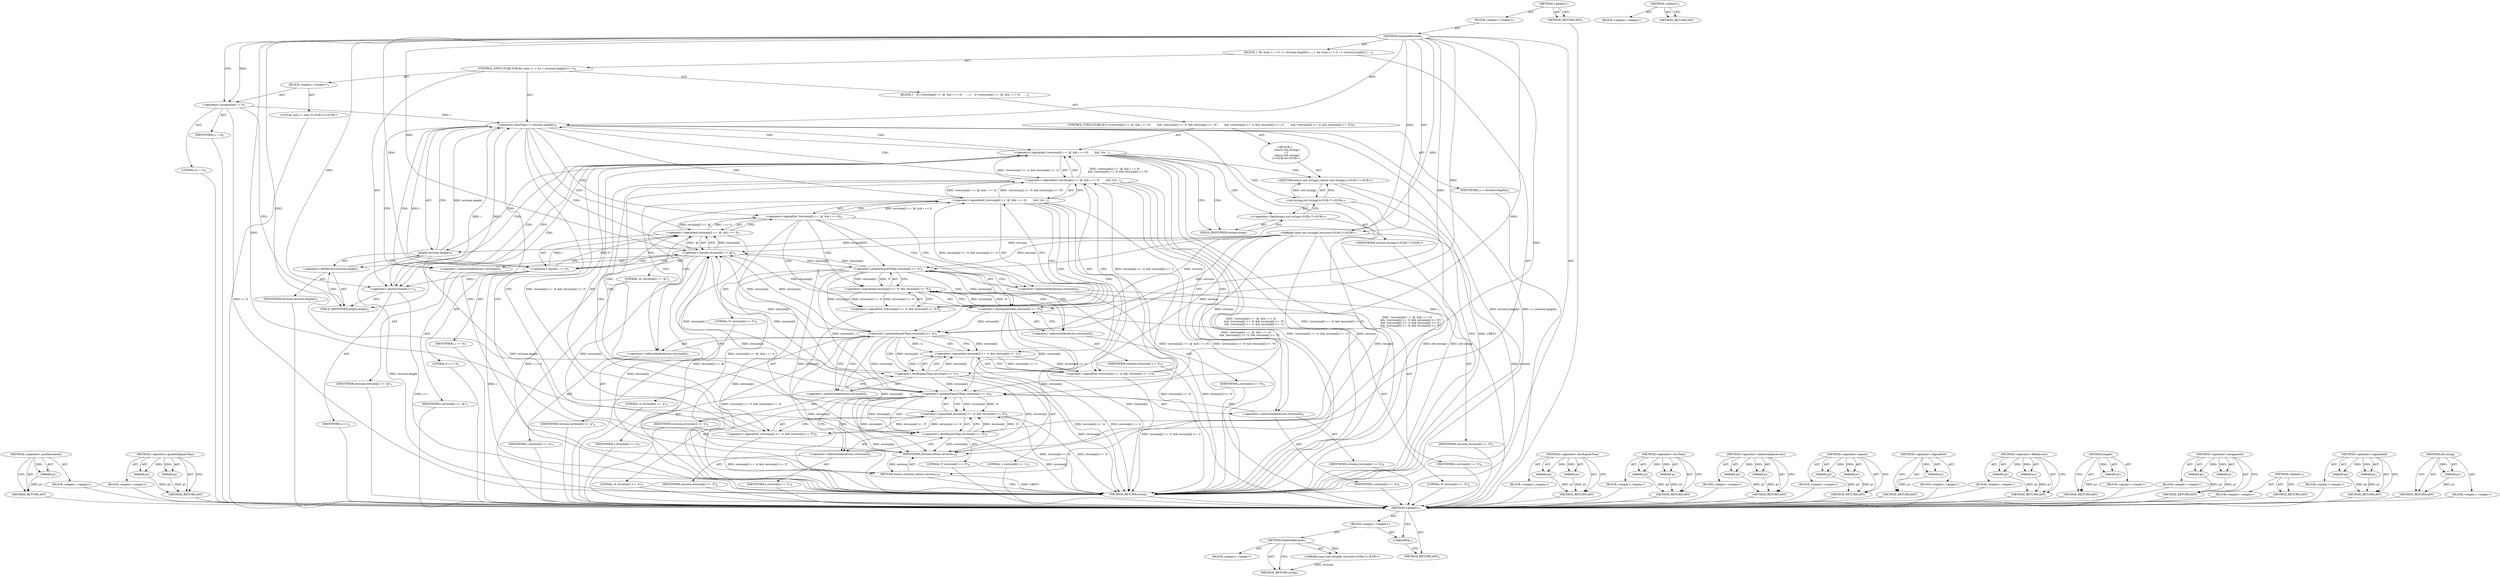 digraph "&lt;global&gt;" {
vulnerable_128 [label=<(METHOD,&lt;operator&gt;.postIncrement)>];
vulnerable_129 [label=<(PARAM,p1)>];
vulnerable_130 [label=<(BLOCK,&lt;empty&gt;,&lt;empty&gt;)>];
vulnerable_131 [label=<(METHOD_RETURN,ANY)>];
vulnerable_151 [label=<(METHOD,&lt;operator&gt;.greaterEqualsThan)>];
vulnerable_152 [label=<(PARAM,p1)>];
vulnerable_153 [label=<(PARAM,p2)>];
vulnerable_154 [label=<(BLOCK,&lt;empty&gt;,&lt;empty&gt;)>];
vulnerable_155 [label=<(METHOD_RETURN,ANY)>];
vulnerable_6 [label=<(METHOD,&lt;global&gt;)<SUB>1</SUB>>];
vulnerable_7 [label=<(BLOCK,&lt;empty&gt;,&lt;empty&gt;)<SUB>1</SUB>>];
vulnerable_8 [label=<(METHOD,SanitizeRevision)<SUB>1</SUB>>];
vulnerable_9 [label="<(PARAM,const std::string&amp; revision)<SUB>1</SUB>>"];
vulnerable_10 [label=<(BLOCK,{
  for (size_t i = 0; i &lt; revision.length(); i...,{
  for (size_t i = 0; i &lt; revision.length(); i...)<SUB>1</SUB>>];
vulnerable_11 [label=<(CONTROL_STRUCTURE,FOR,for (size_t i = 0;i &lt; revision.length();i++))<SUB>2</SUB>>];
vulnerable_12 [label=<(BLOCK,&lt;empty&gt;,&lt;empty&gt;)<SUB>2</SUB>>];
vulnerable_13 [label="<(LOCAL,size_t i: size_t)<SUB>2</SUB>>"];
vulnerable_14 [label=<(&lt;operator&gt;.assignment,i = 0)<SUB>2</SUB>>];
vulnerable_15 [label=<(IDENTIFIER,i,i = 0)<SUB>2</SUB>>];
vulnerable_16 [label=<(LITERAL,0,i = 0)<SUB>2</SUB>>];
vulnerable_17 [label=<(&lt;operator&gt;.lessThan,i &lt; revision.length())<SUB>2</SUB>>];
vulnerable_18 [label=<(IDENTIFIER,i,i &lt; revision.length())<SUB>2</SUB>>];
vulnerable_19 [label=<(length,revision.length())<SUB>2</SUB>>];
vulnerable_20 [label=<(&lt;operator&gt;.fieldAccess,revision.length)<SUB>2</SUB>>];
vulnerable_21 [label=<(IDENTIFIER,revision,revision.length())<SUB>2</SUB>>];
vulnerable_22 [label=<(FIELD_IDENTIFIER,length,length)<SUB>2</SUB>>];
vulnerable_23 [label=<(&lt;operator&gt;.postIncrement,i++)<SUB>2</SUB>>];
vulnerable_24 [label=<(IDENTIFIER,i,i++)<SUB>2</SUB>>];
vulnerable_25 [label=<(BLOCK,{
    if (!(revision[i] == '@' &amp;&amp; i == 0)
     ...,{
    if (!(revision[i] == '@' &amp;&amp; i == 0)
     ...)<SUB>2</SUB>>];
vulnerable_26 [label=<(CONTROL_STRUCTURE,IF,if (!(revision[i] == '@' &amp;&amp; i == 0)
        &amp;&amp; !(revision[i] &gt;= '0' &amp;&amp; revision[i] &lt;= '9')
        &amp;&amp; !(revision[i] &gt;= 'a' &amp;&amp; revision[i] &lt;= 'z')
        &amp;&amp; !(revision[i] &gt;= 'A' &amp;&amp; revision[i] &lt;= 'Z')))<SUB>3</SUB>>];
vulnerable_27 [label=<(&lt;operator&gt;.logicalAnd,!(revision[i] == '@' &amp;&amp; i == 0)
        &amp;&amp; !(re...)<SUB>3</SUB>>];
vulnerable_28 [label=<(&lt;operator&gt;.logicalAnd,!(revision[i] == '@' &amp;&amp; i == 0)
        &amp;&amp; !(re...)<SUB>3</SUB>>];
vulnerable_29 [label=<(&lt;operator&gt;.logicalAnd,!(revision[i] == '@' &amp;&amp; i == 0)
        &amp;&amp; !(re...)<SUB>3</SUB>>];
vulnerable_30 [label=<(&lt;operator&gt;.logicalNot,!(revision[i] == '@' &amp;&amp; i == 0))<SUB>3</SUB>>];
vulnerable_31 [label=<(&lt;operator&gt;.logicalAnd,revision[i] == '@' &amp;&amp; i == 0)<SUB>3</SUB>>];
vulnerable_32 [label=<(&lt;operator&gt;.equals,revision[i] == '@')<SUB>3</SUB>>];
vulnerable_33 [label=<(&lt;operator&gt;.indirectIndexAccess,revision[i])<SUB>3</SUB>>];
vulnerable_34 [label=<(IDENTIFIER,revision,revision[i] == '@')<SUB>3</SUB>>];
vulnerable_35 [label=<(IDENTIFIER,i,revision[i] == '@')<SUB>3</SUB>>];
vulnerable_36 [label=<(LITERAL,'@',revision[i] == '@')<SUB>3</SUB>>];
vulnerable_37 [label=<(&lt;operator&gt;.equals,i == 0)<SUB>3</SUB>>];
vulnerable_38 [label=<(IDENTIFIER,i,i == 0)<SUB>3</SUB>>];
vulnerable_39 [label=<(LITERAL,0,i == 0)<SUB>3</SUB>>];
vulnerable_40 [label=<(&lt;operator&gt;.logicalNot,!(revision[i] &gt;= '0' &amp;&amp; revision[i] &lt;= '9'))<SUB>4</SUB>>];
vulnerable_41 [label=<(&lt;operator&gt;.logicalAnd,revision[i] &gt;= '0' &amp;&amp; revision[i] &lt;= '9')<SUB>4</SUB>>];
vulnerable_42 [label=<(&lt;operator&gt;.greaterEqualsThan,revision[i] &gt;= '0')<SUB>4</SUB>>];
vulnerable_43 [label=<(&lt;operator&gt;.indirectIndexAccess,revision[i])<SUB>4</SUB>>];
vulnerable_44 [label=<(IDENTIFIER,revision,revision[i] &gt;= '0')<SUB>4</SUB>>];
vulnerable_45 [label=<(IDENTIFIER,i,revision[i] &gt;= '0')<SUB>4</SUB>>];
vulnerable_46 [label=<(LITERAL,'0',revision[i] &gt;= '0')<SUB>4</SUB>>];
vulnerable_47 [label=<(&lt;operator&gt;.lessEqualsThan,revision[i] &lt;= '9')<SUB>4</SUB>>];
vulnerable_48 [label=<(&lt;operator&gt;.indirectIndexAccess,revision[i])<SUB>4</SUB>>];
vulnerable_49 [label=<(IDENTIFIER,revision,revision[i] &lt;= '9')<SUB>4</SUB>>];
vulnerable_50 [label=<(IDENTIFIER,i,revision[i] &lt;= '9')<SUB>4</SUB>>];
vulnerable_51 [label=<(LITERAL,'9',revision[i] &lt;= '9')<SUB>4</SUB>>];
vulnerable_52 [label=<(&lt;operator&gt;.logicalNot,!(revision[i] &gt;= 'a' &amp;&amp; revision[i] &lt;= 'z'))<SUB>5</SUB>>];
vulnerable_53 [label=<(&lt;operator&gt;.logicalAnd,revision[i] &gt;= 'a' &amp;&amp; revision[i] &lt;= 'z')<SUB>5</SUB>>];
vulnerable_54 [label=<(&lt;operator&gt;.greaterEqualsThan,revision[i] &gt;= 'a')<SUB>5</SUB>>];
vulnerable_55 [label=<(&lt;operator&gt;.indirectIndexAccess,revision[i])<SUB>5</SUB>>];
vulnerable_56 [label=<(IDENTIFIER,revision,revision[i] &gt;= 'a')<SUB>5</SUB>>];
vulnerable_57 [label=<(IDENTIFIER,i,revision[i] &gt;= 'a')<SUB>5</SUB>>];
vulnerable_58 [label=<(LITERAL,'a',revision[i] &gt;= 'a')<SUB>5</SUB>>];
vulnerable_59 [label=<(&lt;operator&gt;.lessEqualsThan,revision[i] &lt;= 'z')<SUB>5</SUB>>];
vulnerable_60 [label=<(&lt;operator&gt;.indirectIndexAccess,revision[i])<SUB>5</SUB>>];
vulnerable_61 [label=<(IDENTIFIER,revision,revision[i] &lt;= 'z')<SUB>5</SUB>>];
vulnerable_62 [label=<(IDENTIFIER,i,revision[i] &lt;= 'z')<SUB>5</SUB>>];
vulnerable_63 [label=<(LITERAL,'z',revision[i] &lt;= 'z')<SUB>5</SUB>>];
vulnerable_64 [label=<(&lt;operator&gt;.logicalNot,!(revision[i] &gt;= 'A' &amp;&amp; revision[i] &lt;= 'Z'))<SUB>6</SUB>>];
vulnerable_65 [label=<(&lt;operator&gt;.logicalAnd,revision[i] &gt;= 'A' &amp;&amp; revision[i] &lt;= 'Z')<SUB>6</SUB>>];
vulnerable_66 [label=<(&lt;operator&gt;.greaterEqualsThan,revision[i] &gt;= 'A')<SUB>6</SUB>>];
vulnerable_67 [label=<(&lt;operator&gt;.indirectIndexAccess,revision[i])<SUB>6</SUB>>];
vulnerable_68 [label=<(IDENTIFIER,revision,revision[i] &gt;= 'A')<SUB>6</SUB>>];
vulnerable_69 [label=<(IDENTIFIER,i,revision[i] &gt;= 'A')<SUB>6</SUB>>];
vulnerable_70 [label=<(LITERAL,'A',revision[i] &gt;= 'A')<SUB>6</SUB>>];
vulnerable_71 [label=<(&lt;operator&gt;.lessEqualsThan,revision[i] &lt;= 'Z')<SUB>6</SUB>>];
vulnerable_72 [label=<(&lt;operator&gt;.indirectIndexAccess,revision[i])<SUB>6</SUB>>];
vulnerable_73 [label=<(IDENTIFIER,revision,revision[i] &lt;= 'Z')<SUB>6</SUB>>];
vulnerable_74 [label=<(IDENTIFIER,i,revision[i] &lt;= 'Z')<SUB>6</SUB>>];
vulnerable_75 [label=<(LITERAL,'Z',revision[i] &lt;= 'Z')<SUB>6</SUB>>];
vulnerable_76 [label="<(BLOCK,{
      return std::string();
    },{
      return std::string();
    })<SUB>6</SUB>>"];
vulnerable_77 [label="<(RETURN,return std::string();,return std::string();)<SUB>7</SUB>>"];
vulnerable_78 [label="<(std.string,std::string())<SUB>7</SUB>>"];
vulnerable_79 [label="<(&lt;operator&gt;.fieldAccess,std::string)<SUB>7</SUB>>"];
vulnerable_80 [label="<(IDENTIFIER,std,std::string())<SUB>7</SUB>>"];
vulnerable_81 [label=<(FIELD_IDENTIFIER,string,string)<SUB>7</SUB>>];
vulnerable_82 [label=<(RETURN,return revision;,return revision;)<SUB>10</SUB>>];
vulnerable_83 [label=<(IDENTIFIER,revision,return revision;)<SUB>10</SUB>>];
vulnerable_84 [label=<(METHOD_RETURN,string)<SUB>1</SUB>>];
vulnerable_86 [label=<(METHOD_RETURN,ANY)<SUB>1</SUB>>];
vulnerable_156 [label=<(METHOD,&lt;operator&gt;.lessEqualsThan)>];
vulnerable_157 [label=<(PARAM,p1)>];
vulnerable_158 [label=<(PARAM,p2)>];
vulnerable_159 [label=<(BLOCK,&lt;empty&gt;,&lt;empty&gt;)>];
vulnerable_160 [label=<(METHOD_RETURN,ANY)>];
vulnerable_114 [label=<(METHOD,&lt;operator&gt;.lessThan)>];
vulnerable_115 [label=<(PARAM,p1)>];
vulnerable_116 [label=<(PARAM,p2)>];
vulnerable_117 [label=<(BLOCK,&lt;empty&gt;,&lt;empty&gt;)>];
vulnerable_118 [label=<(METHOD_RETURN,ANY)>];
vulnerable_146 [label=<(METHOD,&lt;operator&gt;.indirectIndexAccess)>];
vulnerable_147 [label=<(PARAM,p1)>];
vulnerable_148 [label=<(PARAM,p2)>];
vulnerable_149 [label=<(BLOCK,&lt;empty&gt;,&lt;empty&gt;)>];
vulnerable_150 [label=<(METHOD_RETURN,ANY)>];
vulnerable_141 [label=<(METHOD,&lt;operator&gt;.equals)>];
vulnerable_142 [label=<(PARAM,p1)>];
vulnerable_143 [label=<(PARAM,p2)>];
vulnerable_144 [label=<(BLOCK,&lt;empty&gt;,&lt;empty&gt;)>];
vulnerable_145 [label=<(METHOD_RETURN,ANY)>];
vulnerable_137 [label=<(METHOD,&lt;operator&gt;.logicalNot)>];
vulnerable_138 [label=<(PARAM,p1)>];
vulnerable_139 [label=<(BLOCK,&lt;empty&gt;,&lt;empty&gt;)>];
vulnerable_140 [label=<(METHOD_RETURN,ANY)>];
vulnerable_123 [label=<(METHOD,&lt;operator&gt;.fieldAccess)>];
vulnerable_124 [label=<(PARAM,p1)>];
vulnerable_125 [label=<(PARAM,p2)>];
vulnerable_126 [label=<(BLOCK,&lt;empty&gt;,&lt;empty&gt;)>];
vulnerable_127 [label=<(METHOD_RETURN,ANY)>];
vulnerable_119 [label=<(METHOD,length)>];
vulnerable_120 [label=<(PARAM,p1)>];
vulnerable_121 [label=<(BLOCK,&lt;empty&gt;,&lt;empty&gt;)>];
vulnerable_122 [label=<(METHOD_RETURN,ANY)>];
vulnerable_109 [label=<(METHOD,&lt;operator&gt;.assignment)>];
vulnerable_110 [label=<(PARAM,p1)>];
vulnerable_111 [label=<(PARAM,p2)>];
vulnerable_112 [label=<(BLOCK,&lt;empty&gt;,&lt;empty&gt;)>];
vulnerable_113 [label=<(METHOD_RETURN,ANY)>];
vulnerable_103 [label=<(METHOD,&lt;global&gt;)<SUB>1</SUB>>];
vulnerable_104 [label=<(BLOCK,&lt;empty&gt;,&lt;empty&gt;)>];
vulnerable_105 [label=<(METHOD_RETURN,ANY)>];
vulnerable_132 [label=<(METHOD,&lt;operator&gt;.logicalAnd)>];
vulnerable_133 [label=<(PARAM,p1)>];
vulnerable_134 [label=<(PARAM,p2)>];
vulnerable_135 [label=<(BLOCK,&lt;empty&gt;,&lt;empty&gt;)>];
vulnerable_136 [label=<(METHOD_RETURN,ANY)>];
vulnerable_161 [label=<(METHOD,std.string)>];
vulnerable_162 [label=<(PARAM,p1)>];
vulnerable_163 [label=<(BLOCK,&lt;empty&gt;,&lt;empty&gt;)>];
vulnerable_164 [label=<(METHOD_RETURN,ANY)>];
fixed_6 [label=<(METHOD,&lt;global&gt;)<SUB>1</SUB>>];
fixed_7 [label=<(BLOCK,&lt;empty&gt;,&lt;empty&gt;)<SUB>1</SUB>>];
fixed_8 [label=<(METHOD,SanitizeRevision)<SUB>1</SUB>>];
fixed_9 [label="<(PARAM,const std::string&amp; revision)<SUB>1</SUB>>"];
fixed_10 [label=<(BLOCK,&lt;empty&gt;,&lt;empty&gt;)>];
fixed_11 [label=<(METHOD_RETURN,string)<SUB>1</SUB>>];
fixed_13 [label=<(UNKNOWN,,)>];
fixed_14 [label=<(METHOD_RETURN,ANY)<SUB>1</SUB>>];
fixed_25 [label=<(METHOD,&lt;global&gt;)<SUB>1</SUB>>];
fixed_26 [label=<(BLOCK,&lt;empty&gt;,&lt;empty&gt;)>];
fixed_27 [label=<(METHOD_RETURN,ANY)>];
vulnerable_128 -> vulnerable_129  [key=0, label="AST: "];
vulnerable_128 -> vulnerable_129  [key=1, label="DDG: "];
vulnerable_128 -> vulnerable_130  [key=0, label="AST: "];
vulnerable_128 -> vulnerable_131  [key=0, label="AST: "];
vulnerable_128 -> vulnerable_131  [key=1, label="CFG: "];
vulnerable_129 -> vulnerable_131  [key=0, label="DDG: p1"];
vulnerable_130 -> fixed_6  [key=0];
vulnerable_131 -> fixed_6  [key=0];
vulnerable_151 -> vulnerable_152  [key=0, label="AST: "];
vulnerable_151 -> vulnerable_152  [key=1, label="DDG: "];
vulnerable_151 -> vulnerable_154  [key=0, label="AST: "];
vulnerable_151 -> vulnerable_153  [key=0, label="AST: "];
vulnerable_151 -> vulnerable_153  [key=1, label="DDG: "];
vulnerable_151 -> vulnerable_155  [key=0, label="AST: "];
vulnerable_151 -> vulnerable_155  [key=1, label="CFG: "];
vulnerable_152 -> vulnerable_155  [key=0, label="DDG: p1"];
vulnerable_153 -> vulnerable_155  [key=0, label="DDG: p2"];
vulnerable_154 -> fixed_6  [key=0];
vulnerable_155 -> fixed_6  [key=0];
vulnerable_6 -> vulnerable_7  [key=0, label="AST: "];
vulnerable_6 -> vulnerable_86  [key=0, label="AST: "];
vulnerable_6 -> vulnerable_86  [key=1, label="CFG: "];
vulnerable_7 -> vulnerable_8  [key=0, label="AST: "];
vulnerable_8 -> vulnerable_9  [key=0, label="AST: "];
vulnerable_8 -> vulnerable_9  [key=1, label="DDG: "];
vulnerable_8 -> vulnerable_10  [key=0, label="AST: "];
vulnerable_8 -> vulnerable_84  [key=0, label="AST: "];
vulnerable_8 -> vulnerable_14  [key=0, label="CFG: "];
vulnerable_8 -> vulnerable_14  [key=1, label="DDG: "];
vulnerable_8 -> vulnerable_83  [key=0, label="DDG: "];
vulnerable_8 -> vulnerable_17  [key=0, label="DDG: "];
vulnerable_8 -> vulnerable_23  [key=0, label="DDG: "];
vulnerable_8 -> vulnerable_66  [key=0, label="DDG: "];
vulnerable_8 -> vulnerable_71  [key=0, label="DDG: "];
vulnerable_8 -> vulnerable_54  [key=0, label="DDG: "];
vulnerable_8 -> vulnerable_59  [key=0, label="DDG: "];
vulnerable_8 -> vulnerable_32  [key=0, label="DDG: "];
vulnerable_8 -> vulnerable_37  [key=0, label="DDG: "];
vulnerable_8 -> vulnerable_42  [key=0, label="DDG: "];
vulnerable_8 -> vulnerable_47  [key=0, label="DDG: "];
vulnerable_9 -> vulnerable_84  [key=0, label="DDG: revision"];
vulnerable_9 -> vulnerable_83  [key=0, label="DDG: revision"];
vulnerable_9 -> vulnerable_19  [key=0, label="DDG: revision"];
vulnerable_9 -> vulnerable_66  [key=0, label="DDG: revision"];
vulnerable_9 -> vulnerable_71  [key=0, label="DDG: revision"];
vulnerable_9 -> vulnerable_54  [key=0, label="DDG: revision"];
vulnerable_9 -> vulnerable_59  [key=0, label="DDG: revision"];
vulnerable_9 -> vulnerable_32  [key=0, label="DDG: revision"];
vulnerable_9 -> vulnerable_42  [key=0, label="DDG: revision"];
vulnerable_9 -> vulnerable_47  [key=0, label="DDG: revision"];
vulnerable_10 -> vulnerable_11  [key=0, label="AST: "];
vulnerable_10 -> vulnerable_82  [key=0, label="AST: "];
vulnerable_11 -> vulnerable_12  [key=0, label="AST: "];
vulnerable_11 -> vulnerable_17  [key=0, label="AST: "];
vulnerable_11 -> vulnerable_23  [key=0, label="AST: "];
vulnerable_11 -> vulnerable_25  [key=0, label="AST: "];
vulnerable_12 -> vulnerable_13  [key=0, label="AST: "];
vulnerable_12 -> vulnerable_14  [key=0, label="AST: "];
vulnerable_13 -> fixed_6  [key=0];
vulnerable_14 -> vulnerable_15  [key=0, label="AST: "];
vulnerable_14 -> vulnerable_16  [key=0, label="AST: "];
vulnerable_14 -> vulnerable_22  [key=0, label="CFG: "];
vulnerable_14 -> vulnerable_84  [key=0, label="DDG: i = 0"];
vulnerable_14 -> vulnerable_17  [key=0, label="DDG: i"];
vulnerable_15 -> fixed_6  [key=0];
vulnerable_16 -> fixed_6  [key=0];
vulnerable_17 -> vulnerable_18  [key=0, label="AST: "];
vulnerable_17 -> vulnerable_19  [key=0, label="AST: "];
vulnerable_17 -> vulnerable_33  [key=0, label="CFG: "];
vulnerable_17 -> vulnerable_33  [key=1, label="CDG: "];
vulnerable_17 -> vulnerable_82  [key=0, label="CFG: "];
vulnerable_17 -> vulnerable_82  [key=1, label="CDG: "];
vulnerable_17 -> vulnerable_84  [key=0, label="DDG: i"];
vulnerable_17 -> vulnerable_84  [key=1, label="DDG: revision.length()"];
vulnerable_17 -> vulnerable_84  [key=2, label="DDG: i &lt; revision.length()"];
vulnerable_17 -> vulnerable_23  [key=0, label="DDG: i"];
vulnerable_17 -> vulnerable_37  [key=0, label="DDG: i"];
vulnerable_17 -> vulnerable_30  [key=0, label="CDG: "];
vulnerable_17 -> vulnerable_32  [key=0, label="CDG: "];
vulnerable_17 -> vulnerable_28  [key=0, label="CDG: "];
vulnerable_17 -> vulnerable_27  [key=0, label="CDG: "];
vulnerable_17 -> vulnerable_29  [key=0, label="CDG: "];
vulnerable_17 -> vulnerable_31  [key=0, label="CDG: "];
vulnerable_18 -> fixed_6  [key=0];
vulnerable_19 -> vulnerable_20  [key=0, label="AST: "];
vulnerable_19 -> vulnerable_17  [key=0, label="CFG: "];
vulnerable_19 -> vulnerable_17  [key=1, label="DDG: revision.length"];
vulnerable_19 -> vulnerable_84  [key=0, label="DDG: revision.length"];
vulnerable_19 -> vulnerable_83  [key=0, label="DDG: revision.length"];
vulnerable_20 -> vulnerable_21  [key=0, label="AST: "];
vulnerable_20 -> vulnerable_22  [key=0, label="AST: "];
vulnerable_20 -> vulnerable_19  [key=0, label="CFG: "];
vulnerable_21 -> fixed_6  [key=0];
vulnerable_22 -> vulnerable_20  [key=0, label="CFG: "];
vulnerable_23 -> vulnerable_24  [key=0, label="AST: "];
vulnerable_23 -> vulnerable_22  [key=0, label="CFG: "];
vulnerable_23 -> vulnerable_84  [key=0, label="DDG: i++"];
vulnerable_23 -> vulnerable_17  [key=0, label="DDG: i"];
vulnerable_24 -> fixed_6  [key=0];
vulnerable_25 -> vulnerable_26  [key=0, label="AST: "];
vulnerable_26 -> vulnerable_27  [key=0, label="AST: "];
vulnerable_26 -> vulnerable_76  [key=0, label="AST: "];
vulnerable_27 -> vulnerable_28  [key=0, label="AST: "];
vulnerable_27 -> vulnerable_64  [key=0, label="AST: "];
vulnerable_27 -> vulnerable_81  [key=0, label="CFG: "];
vulnerable_27 -> vulnerable_81  [key=1, label="CDG: "];
vulnerable_27 -> vulnerable_23  [key=0, label="CFG: "];
vulnerable_27 -> vulnerable_23  [key=1, label="CDG: "];
vulnerable_27 -> vulnerable_84  [key=0, label="DDG: !(revision[i] == '@' &amp;&amp; i == 0)
        &amp;&amp; !(revision[i] &gt;= '0' &amp;&amp; revision[i] &lt;= '9')
        &amp;&amp; !(revision[i] &gt;= 'a' &amp;&amp; revision[i] &lt;= 'z')"];
vulnerable_27 -> vulnerable_84  [key=1, label="DDG: !(revision[i] &gt;= 'A' &amp;&amp; revision[i] &lt;= 'Z')"];
vulnerable_27 -> vulnerable_84  [key=2, label="DDG: !(revision[i] == '@' &amp;&amp; i == 0)
        &amp;&amp; !(revision[i] &gt;= '0' &amp;&amp; revision[i] &lt;= '9')
        &amp;&amp; !(revision[i] &gt;= 'a' &amp;&amp; revision[i] &lt;= 'z')
        &amp;&amp; !(revision[i] &gt;= 'A' &amp;&amp; revision[i] &lt;= 'Z')"];
vulnerable_27 -> vulnerable_17  [key=0, label="CDG: "];
vulnerable_27 -> vulnerable_77  [key=0, label="CDG: "];
vulnerable_27 -> vulnerable_19  [key=0, label="CDG: "];
vulnerable_27 -> vulnerable_20  [key=0, label="CDG: "];
vulnerable_27 -> vulnerable_22  [key=0, label="CDG: "];
vulnerable_27 -> vulnerable_79  [key=0, label="CDG: "];
vulnerable_27 -> vulnerable_78  [key=0, label="CDG: "];
vulnerable_28 -> vulnerable_29  [key=0, label="AST: "];
vulnerable_28 -> vulnerable_52  [key=0, label="AST: "];
vulnerable_28 -> vulnerable_27  [key=0, label="CFG: "];
vulnerable_28 -> vulnerable_27  [key=1, label="DDG: !(revision[i] == '@' &amp;&amp; i == 0)
        &amp;&amp; !(revision[i] &gt;= '0' &amp;&amp; revision[i] &lt;= '9')"];
vulnerable_28 -> vulnerable_27  [key=2, label="DDG: !(revision[i] &gt;= 'a' &amp;&amp; revision[i] &lt;= 'z')"];
vulnerable_28 -> vulnerable_67  [key=0, label="CFG: "];
vulnerable_28 -> vulnerable_67  [key=1, label="CDG: "];
vulnerable_28 -> vulnerable_84  [key=0, label="DDG: !(revision[i] == '@' &amp;&amp; i == 0)
        &amp;&amp; !(revision[i] &gt;= '0' &amp;&amp; revision[i] &lt;= '9')"];
vulnerable_28 -> vulnerable_84  [key=1, label="DDG: !(revision[i] &gt;= 'a' &amp;&amp; revision[i] &lt;= 'z')"];
vulnerable_28 -> vulnerable_64  [key=0, label="CDG: "];
vulnerable_28 -> vulnerable_66  [key=0, label="CDG: "];
vulnerable_28 -> vulnerable_65  [key=0, label="CDG: "];
vulnerable_29 -> vulnerable_30  [key=0, label="AST: "];
vulnerable_29 -> vulnerable_40  [key=0, label="AST: "];
vulnerable_29 -> vulnerable_28  [key=0, label="CFG: "];
vulnerable_29 -> vulnerable_28  [key=1, label="DDG: !(revision[i] == '@' &amp;&amp; i == 0)"];
vulnerable_29 -> vulnerable_28  [key=2, label="DDG: !(revision[i] &gt;= '0' &amp;&amp; revision[i] &lt;= '9')"];
vulnerable_29 -> vulnerable_55  [key=0, label="CFG: "];
vulnerable_29 -> vulnerable_55  [key=1, label="CDG: "];
vulnerable_29 -> vulnerable_84  [key=0, label="DDG: !(revision[i] == '@' &amp;&amp; i == 0)"];
vulnerable_29 -> vulnerable_84  [key=1, label="DDG: !(revision[i] &gt;= '0' &amp;&amp; revision[i] &lt;= '9')"];
vulnerable_29 -> vulnerable_52  [key=0, label="CDG: "];
vulnerable_29 -> vulnerable_54  [key=0, label="CDG: "];
vulnerable_29 -> vulnerable_53  [key=0, label="CDG: "];
vulnerable_30 -> vulnerable_31  [key=0, label="AST: "];
vulnerable_30 -> vulnerable_29  [key=0, label="CFG: "];
vulnerable_30 -> vulnerable_29  [key=1, label="DDG: revision[i] == '@' &amp;&amp; i == 0"];
vulnerable_30 -> vulnerable_43  [key=0, label="CFG: "];
vulnerable_30 -> vulnerable_43  [key=1, label="CDG: "];
vulnerable_30 -> vulnerable_84  [key=0, label="DDG: revision[i] == '@' &amp;&amp; i == 0"];
vulnerable_30 -> vulnerable_42  [key=0, label="CDG: "];
vulnerable_30 -> vulnerable_40  [key=0, label="CDG: "];
vulnerable_30 -> vulnerable_41  [key=0, label="CDG: "];
vulnerable_31 -> vulnerable_32  [key=0, label="AST: "];
vulnerable_31 -> vulnerable_37  [key=0, label="AST: "];
vulnerable_31 -> vulnerable_30  [key=0, label="CFG: "];
vulnerable_31 -> vulnerable_30  [key=1, label="DDG: revision[i] == '@'"];
vulnerable_31 -> vulnerable_30  [key=2, label="DDG: i == 0"];
vulnerable_31 -> vulnerable_84  [key=0, label="DDG: revision[i] == '@'"];
vulnerable_31 -> vulnerable_84  [key=1, label="DDG: i == 0"];
vulnerable_32 -> vulnerable_33  [key=0, label="AST: "];
vulnerable_32 -> vulnerable_36  [key=0, label="AST: "];
vulnerable_32 -> vulnerable_31  [key=0, label="CFG: "];
vulnerable_32 -> vulnerable_31  [key=1, label="DDG: revision[i]"];
vulnerable_32 -> vulnerable_31  [key=2, label="DDG: '@'"];
vulnerable_32 -> vulnerable_37  [key=0, label="CFG: "];
vulnerable_32 -> vulnerable_37  [key=1, label="CDG: "];
vulnerable_32 -> vulnerable_84  [key=0, label="DDG: revision[i]"];
vulnerable_32 -> vulnerable_83  [key=0, label="DDG: revision[i]"];
vulnerable_32 -> vulnerable_66  [key=0, label="DDG: revision[i]"];
vulnerable_32 -> vulnerable_54  [key=0, label="DDG: revision[i]"];
vulnerable_32 -> vulnerable_42  [key=0, label="DDG: revision[i]"];
vulnerable_33 -> vulnerable_34  [key=0, label="AST: "];
vulnerable_33 -> vulnerable_35  [key=0, label="AST: "];
vulnerable_33 -> vulnerable_32  [key=0, label="CFG: "];
vulnerable_34 -> fixed_6  [key=0];
vulnerable_35 -> fixed_6  [key=0];
vulnerable_36 -> fixed_6  [key=0];
vulnerable_37 -> vulnerable_38  [key=0, label="AST: "];
vulnerable_37 -> vulnerable_39  [key=0, label="AST: "];
vulnerable_37 -> vulnerable_31  [key=0, label="CFG: "];
vulnerable_37 -> vulnerable_31  [key=1, label="DDG: i"];
vulnerable_37 -> vulnerable_31  [key=2, label="DDG: 0"];
vulnerable_37 -> vulnerable_84  [key=0, label="DDG: i"];
vulnerable_37 -> vulnerable_23  [key=0, label="DDG: i"];
vulnerable_38 -> fixed_6  [key=0];
vulnerable_39 -> fixed_6  [key=0];
vulnerable_40 -> vulnerable_41  [key=0, label="AST: "];
vulnerable_40 -> vulnerable_29  [key=0, label="CFG: "];
vulnerable_40 -> vulnerable_29  [key=1, label="DDG: revision[i] &gt;= '0' &amp;&amp; revision[i] &lt;= '9'"];
vulnerable_40 -> vulnerable_84  [key=0, label="DDG: revision[i] &gt;= '0' &amp;&amp; revision[i] &lt;= '9'"];
vulnerable_41 -> vulnerable_42  [key=0, label="AST: "];
vulnerable_41 -> vulnerable_47  [key=0, label="AST: "];
vulnerable_41 -> vulnerable_40  [key=0, label="CFG: "];
vulnerable_41 -> vulnerable_40  [key=1, label="DDG: revision[i] &gt;= '0'"];
vulnerable_41 -> vulnerable_40  [key=2, label="DDG: revision[i] &lt;= '9'"];
vulnerable_41 -> vulnerable_84  [key=0, label="DDG: revision[i] &gt;= '0'"];
vulnerable_41 -> vulnerable_84  [key=1, label="DDG: revision[i] &lt;= '9'"];
vulnerable_42 -> vulnerable_43  [key=0, label="AST: "];
vulnerable_42 -> vulnerable_46  [key=0, label="AST: "];
vulnerable_42 -> vulnerable_41  [key=0, label="CFG: "];
vulnerable_42 -> vulnerable_41  [key=1, label="DDG: revision[i]"];
vulnerable_42 -> vulnerable_41  [key=2, label="DDG: '0'"];
vulnerable_42 -> vulnerable_48  [key=0, label="CFG: "];
vulnerable_42 -> vulnerable_48  [key=1, label="CDG: "];
vulnerable_42 -> vulnerable_84  [key=0, label="DDG: revision[i]"];
vulnerable_42 -> vulnerable_83  [key=0, label="DDG: revision[i]"];
vulnerable_42 -> vulnerable_66  [key=0, label="DDG: revision[i]"];
vulnerable_42 -> vulnerable_54  [key=0, label="DDG: revision[i]"];
vulnerable_42 -> vulnerable_32  [key=0, label="DDG: revision[i]"];
vulnerable_42 -> vulnerable_47  [key=0, label="DDG: revision[i]"];
vulnerable_42 -> vulnerable_47  [key=1, label="CDG: "];
vulnerable_43 -> vulnerable_44  [key=0, label="AST: "];
vulnerable_43 -> vulnerable_45  [key=0, label="AST: "];
vulnerable_43 -> vulnerable_42  [key=0, label="CFG: "];
vulnerable_44 -> fixed_6  [key=0];
vulnerable_45 -> fixed_6  [key=0];
vulnerable_46 -> fixed_6  [key=0];
vulnerable_47 -> vulnerable_48  [key=0, label="AST: "];
vulnerable_47 -> vulnerable_51  [key=0, label="AST: "];
vulnerable_47 -> vulnerable_41  [key=0, label="CFG: "];
vulnerable_47 -> vulnerable_41  [key=1, label="DDG: revision[i]"];
vulnerable_47 -> vulnerable_41  [key=2, label="DDG: '9'"];
vulnerable_47 -> vulnerable_84  [key=0, label="DDG: revision[i]"];
vulnerable_47 -> vulnerable_83  [key=0, label="DDG: revision[i]"];
vulnerable_47 -> vulnerable_66  [key=0, label="DDG: revision[i]"];
vulnerable_47 -> vulnerable_54  [key=0, label="DDG: revision[i]"];
vulnerable_47 -> vulnerable_32  [key=0, label="DDG: revision[i]"];
vulnerable_48 -> vulnerable_49  [key=0, label="AST: "];
vulnerable_48 -> vulnerable_50  [key=0, label="AST: "];
vulnerable_48 -> vulnerable_47  [key=0, label="CFG: "];
vulnerable_49 -> fixed_6  [key=0];
vulnerable_50 -> fixed_6  [key=0];
vulnerable_51 -> fixed_6  [key=0];
vulnerable_52 -> vulnerable_53  [key=0, label="AST: "];
vulnerable_52 -> vulnerable_28  [key=0, label="CFG: "];
vulnerable_52 -> vulnerable_28  [key=1, label="DDG: revision[i] &gt;= 'a' &amp;&amp; revision[i] &lt;= 'z'"];
vulnerable_52 -> vulnerable_84  [key=0, label="DDG: revision[i] &gt;= 'a' &amp;&amp; revision[i] &lt;= 'z'"];
vulnerable_53 -> vulnerable_54  [key=0, label="AST: "];
vulnerable_53 -> vulnerable_59  [key=0, label="AST: "];
vulnerable_53 -> vulnerable_52  [key=0, label="CFG: "];
vulnerable_53 -> vulnerable_52  [key=1, label="DDG: revision[i] &gt;= 'a'"];
vulnerable_53 -> vulnerable_52  [key=2, label="DDG: revision[i] &lt;= 'z'"];
vulnerable_53 -> vulnerable_84  [key=0, label="DDG: revision[i] &gt;= 'a'"];
vulnerable_53 -> vulnerable_84  [key=1, label="DDG: revision[i] &lt;= 'z'"];
vulnerable_54 -> vulnerable_55  [key=0, label="AST: "];
vulnerable_54 -> vulnerable_58  [key=0, label="AST: "];
vulnerable_54 -> vulnerable_53  [key=0, label="CFG: "];
vulnerable_54 -> vulnerable_53  [key=1, label="DDG: revision[i]"];
vulnerable_54 -> vulnerable_53  [key=2, label="DDG: 'a'"];
vulnerable_54 -> vulnerable_60  [key=0, label="CFG: "];
vulnerable_54 -> vulnerable_60  [key=1, label="CDG: "];
vulnerable_54 -> vulnerable_84  [key=0, label="DDG: revision[i]"];
vulnerable_54 -> vulnerable_83  [key=0, label="DDG: revision[i]"];
vulnerable_54 -> vulnerable_66  [key=0, label="DDG: revision[i]"];
vulnerable_54 -> vulnerable_59  [key=0, label="DDG: revision[i]"];
vulnerable_54 -> vulnerable_59  [key=1, label="CDG: "];
vulnerable_54 -> vulnerable_32  [key=0, label="DDG: revision[i]"];
vulnerable_55 -> vulnerable_56  [key=0, label="AST: "];
vulnerable_55 -> vulnerable_57  [key=0, label="AST: "];
vulnerable_55 -> vulnerable_54  [key=0, label="CFG: "];
vulnerable_56 -> fixed_6  [key=0];
vulnerable_57 -> fixed_6  [key=0];
vulnerable_58 -> fixed_6  [key=0];
vulnerable_59 -> vulnerable_60  [key=0, label="AST: "];
vulnerable_59 -> vulnerable_63  [key=0, label="AST: "];
vulnerable_59 -> vulnerable_53  [key=0, label="CFG: "];
vulnerable_59 -> vulnerable_53  [key=1, label="DDG: revision[i]"];
vulnerable_59 -> vulnerable_53  [key=2, label="DDG: 'z'"];
vulnerable_59 -> vulnerable_84  [key=0, label="DDG: revision[i]"];
vulnerable_59 -> vulnerable_83  [key=0, label="DDG: revision[i]"];
vulnerable_59 -> vulnerable_66  [key=0, label="DDG: revision[i]"];
vulnerable_59 -> vulnerable_32  [key=0, label="DDG: revision[i]"];
vulnerable_60 -> vulnerable_61  [key=0, label="AST: "];
vulnerable_60 -> vulnerable_62  [key=0, label="AST: "];
vulnerable_60 -> vulnerable_59  [key=0, label="CFG: "];
vulnerable_61 -> fixed_6  [key=0];
vulnerable_62 -> fixed_6  [key=0];
vulnerable_63 -> fixed_6  [key=0];
vulnerable_64 -> vulnerable_65  [key=0, label="AST: "];
vulnerable_64 -> vulnerable_27  [key=0, label="CFG: "];
vulnerable_64 -> vulnerable_27  [key=1, label="DDG: revision[i] &gt;= 'A' &amp;&amp; revision[i] &lt;= 'Z'"];
vulnerable_64 -> vulnerable_84  [key=0, label="DDG: revision[i] &gt;= 'A' &amp;&amp; revision[i] &lt;= 'Z'"];
vulnerable_65 -> vulnerable_66  [key=0, label="AST: "];
vulnerable_65 -> vulnerable_71  [key=0, label="AST: "];
vulnerable_65 -> vulnerable_64  [key=0, label="CFG: "];
vulnerable_65 -> vulnerable_64  [key=1, label="DDG: revision[i] &gt;= 'A'"];
vulnerable_65 -> vulnerable_64  [key=2, label="DDG: revision[i] &lt;= 'Z'"];
vulnerable_65 -> vulnerable_84  [key=0, label="DDG: revision[i] &gt;= 'A'"];
vulnerable_65 -> vulnerable_84  [key=1, label="DDG: revision[i] &lt;= 'Z'"];
vulnerable_66 -> vulnerable_67  [key=0, label="AST: "];
vulnerable_66 -> vulnerable_70  [key=0, label="AST: "];
vulnerable_66 -> vulnerable_65  [key=0, label="CFG: "];
vulnerable_66 -> vulnerable_65  [key=1, label="DDG: revision[i]"];
vulnerable_66 -> vulnerable_65  [key=2, label="DDG: 'A'"];
vulnerable_66 -> vulnerable_72  [key=0, label="CFG: "];
vulnerable_66 -> vulnerable_72  [key=1, label="CDG: "];
vulnerable_66 -> vulnerable_84  [key=0, label="DDG: revision[i]"];
vulnerable_66 -> vulnerable_83  [key=0, label="DDG: revision[i]"];
vulnerable_66 -> vulnerable_71  [key=0, label="DDG: revision[i]"];
vulnerable_66 -> vulnerable_71  [key=1, label="CDG: "];
vulnerable_66 -> vulnerable_32  [key=0, label="DDG: revision[i]"];
vulnerable_67 -> vulnerable_68  [key=0, label="AST: "];
vulnerable_67 -> vulnerable_69  [key=0, label="AST: "];
vulnerable_67 -> vulnerable_66  [key=0, label="CFG: "];
vulnerable_68 -> fixed_6  [key=0];
vulnerable_69 -> fixed_6  [key=0];
vulnerable_70 -> fixed_6  [key=0];
vulnerable_71 -> vulnerable_72  [key=0, label="AST: "];
vulnerable_71 -> vulnerable_75  [key=0, label="AST: "];
vulnerable_71 -> vulnerable_65  [key=0, label="CFG: "];
vulnerable_71 -> vulnerable_65  [key=1, label="DDG: revision[i]"];
vulnerable_71 -> vulnerable_65  [key=2, label="DDG: 'Z'"];
vulnerable_71 -> vulnerable_84  [key=0, label="DDG: revision[i]"];
vulnerable_71 -> vulnerable_83  [key=0, label="DDG: revision[i]"];
vulnerable_71 -> vulnerable_32  [key=0, label="DDG: revision[i]"];
vulnerable_72 -> vulnerable_73  [key=0, label="AST: "];
vulnerable_72 -> vulnerable_74  [key=0, label="AST: "];
vulnerable_72 -> vulnerable_71  [key=0, label="CFG: "];
vulnerable_73 -> fixed_6  [key=0];
vulnerable_74 -> fixed_6  [key=0];
vulnerable_75 -> fixed_6  [key=0];
vulnerable_76 -> vulnerable_77  [key=0, label="AST: "];
vulnerable_77 -> vulnerable_78  [key=0, label="AST: "];
vulnerable_77 -> vulnerable_84  [key=0, label="CFG: "];
vulnerable_77 -> vulnerable_84  [key=1, label="DDG: &lt;RET&gt;"];
vulnerable_78 -> vulnerable_79  [key=0, label="AST: "];
vulnerable_78 -> vulnerable_77  [key=0, label="CFG: "];
vulnerable_78 -> vulnerable_77  [key=1, label="DDG: std::string()"];
vulnerable_78 -> vulnerable_84  [key=0, label="DDG: std::string"];
vulnerable_78 -> vulnerable_84  [key=1, label="DDG: std::string()"];
vulnerable_79 -> vulnerable_80  [key=0, label="AST: "];
vulnerable_79 -> vulnerable_81  [key=0, label="AST: "];
vulnerable_79 -> vulnerable_78  [key=0, label="CFG: "];
vulnerable_80 -> fixed_6  [key=0];
vulnerable_81 -> vulnerable_79  [key=0, label="CFG: "];
vulnerable_82 -> vulnerable_83  [key=0, label="AST: "];
vulnerable_82 -> vulnerable_84  [key=0, label="CFG: "];
vulnerable_82 -> vulnerable_84  [key=1, label="DDG: &lt;RET&gt;"];
vulnerable_83 -> vulnerable_82  [key=0, label="DDG: revision"];
vulnerable_84 -> fixed_6  [key=0];
vulnerable_86 -> fixed_6  [key=0];
vulnerable_156 -> vulnerable_157  [key=0, label="AST: "];
vulnerable_156 -> vulnerable_157  [key=1, label="DDG: "];
vulnerable_156 -> vulnerable_159  [key=0, label="AST: "];
vulnerable_156 -> vulnerable_158  [key=0, label="AST: "];
vulnerable_156 -> vulnerable_158  [key=1, label="DDG: "];
vulnerable_156 -> vulnerable_160  [key=0, label="AST: "];
vulnerable_156 -> vulnerable_160  [key=1, label="CFG: "];
vulnerable_157 -> vulnerable_160  [key=0, label="DDG: p1"];
vulnerable_158 -> vulnerable_160  [key=0, label="DDG: p2"];
vulnerable_159 -> fixed_6  [key=0];
vulnerable_160 -> fixed_6  [key=0];
vulnerable_114 -> vulnerable_115  [key=0, label="AST: "];
vulnerable_114 -> vulnerable_115  [key=1, label="DDG: "];
vulnerable_114 -> vulnerable_117  [key=0, label="AST: "];
vulnerable_114 -> vulnerable_116  [key=0, label="AST: "];
vulnerable_114 -> vulnerable_116  [key=1, label="DDG: "];
vulnerable_114 -> vulnerable_118  [key=0, label="AST: "];
vulnerable_114 -> vulnerable_118  [key=1, label="CFG: "];
vulnerable_115 -> vulnerable_118  [key=0, label="DDG: p1"];
vulnerable_116 -> vulnerable_118  [key=0, label="DDG: p2"];
vulnerable_117 -> fixed_6  [key=0];
vulnerable_118 -> fixed_6  [key=0];
vulnerable_146 -> vulnerable_147  [key=0, label="AST: "];
vulnerable_146 -> vulnerable_147  [key=1, label="DDG: "];
vulnerable_146 -> vulnerable_149  [key=0, label="AST: "];
vulnerable_146 -> vulnerable_148  [key=0, label="AST: "];
vulnerable_146 -> vulnerable_148  [key=1, label="DDG: "];
vulnerable_146 -> vulnerable_150  [key=0, label="AST: "];
vulnerable_146 -> vulnerable_150  [key=1, label="CFG: "];
vulnerable_147 -> vulnerable_150  [key=0, label="DDG: p1"];
vulnerable_148 -> vulnerable_150  [key=0, label="DDG: p2"];
vulnerable_149 -> fixed_6  [key=0];
vulnerable_150 -> fixed_6  [key=0];
vulnerable_141 -> vulnerable_142  [key=0, label="AST: "];
vulnerable_141 -> vulnerable_142  [key=1, label="DDG: "];
vulnerable_141 -> vulnerable_144  [key=0, label="AST: "];
vulnerable_141 -> vulnerable_143  [key=0, label="AST: "];
vulnerable_141 -> vulnerable_143  [key=1, label="DDG: "];
vulnerable_141 -> vulnerable_145  [key=0, label="AST: "];
vulnerable_141 -> vulnerable_145  [key=1, label="CFG: "];
vulnerable_142 -> vulnerable_145  [key=0, label="DDG: p1"];
vulnerable_143 -> vulnerable_145  [key=0, label="DDG: p2"];
vulnerable_144 -> fixed_6  [key=0];
vulnerable_145 -> fixed_6  [key=0];
vulnerable_137 -> vulnerable_138  [key=0, label="AST: "];
vulnerable_137 -> vulnerable_138  [key=1, label="DDG: "];
vulnerable_137 -> vulnerable_139  [key=0, label="AST: "];
vulnerable_137 -> vulnerable_140  [key=0, label="AST: "];
vulnerable_137 -> vulnerable_140  [key=1, label="CFG: "];
vulnerable_138 -> vulnerable_140  [key=0, label="DDG: p1"];
vulnerable_139 -> fixed_6  [key=0];
vulnerable_140 -> fixed_6  [key=0];
vulnerable_123 -> vulnerable_124  [key=0, label="AST: "];
vulnerable_123 -> vulnerable_124  [key=1, label="DDG: "];
vulnerable_123 -> vulnerable_126  [key=0, label="AST: "];
vulnerable_123 -> vulnerable_125  [key=0, label="AST: "];
vulnerable_123 -> vulnerable_125  [key=1, label="DDG: "];
vulnerable_123 -> vulnerable_127  [key=0, label="AST: "];
vulnerable_123 -> vulnerable_127  [key=1, label="CFG: "];
vulnerable_124 -> vulnerable_127  [key=0, label="DDG: p1"];
vulnerable_125 -> vulnerable_127  [key=0, label="DDG: p2"];
vulnerable_126 -> fixed_6  [key=0];
vulnerable_127 -> fixed_6  [key=0];
vulnerable_119 -> vulnerable_120  [key=0, label="AST: "];
vulnerable_119 -> vulnerable_120  [key=1, label="DDG: "];
vulnerable_119 -> vulnerable_121  [key=0, label="AST: "];
vulnerable_119 -> vulnerable_122  [key=0, label="AST: "];
vulnerable_119 -> vulnerable_122  [key=1, label="CFG: "];
vulnerable_120 -> vulnerable_122  [key=0, label="DDG: p1"];
vulnerable_121 -> fixed_6  [key=0];
vulnerable_122 -> fixed_6  [key=0];
vulnerable_109 -> vulnerable_110  [key=0, label="AST: "];
vulnerable_109 -> vulnerable_110  [key=1, label="DDG: "];
vulnerable_109 -> vulnerable_112  [key=0, label="AST: "];
vulnerable_109 -> vulnerable_111  [key=0, label="AST: "];
vulnerable_109 -> vulnerable_111  [key=1, label="DDG: "];
vulnerable_109 -> vulnerable_113  [key=0, label="AST: "];
vulnerable_109 -> vulnerable_113  [key=1, label="CFG: "];
vulnerable_110 -> vulnerable_113  [key=0, label="DDG: p1"];
vulnerable_111 -> vulnerable_113  [key=0, label="DDG: p2"];
vulnerable_112 -> fixed_6  [key=0];
vulnerable_113 -> fixed_6  [key=0];
vulnerable_103 -> vulnerable_104  [key=0, label="AST: "];
vulnerable_103 -> vulnerable_105  [key=0, label="AST: "];
vulnerable_103 -> vulnerable_105  [key=1, label="CFG: "];
vulnerable_104 -> fixed_6  [key=0];
vulnerable_105 -> fixed_6  [key=0];
vulnerable_132 -> vulnerable_133  [key=0, label="AST: "];
vulnerable_132 -> vulnerable_133  [key=1, label="DDG: "];
vulnerable_132 -> vulnerable_135  [key=0, label="AST: "];
vulnerable_132 -> vulnerable_134  [key=0, label="AST: "];
vulnerable_132 -> vulnerable_134  [key=1, label="DDG: "];
vulnerable_132 -> vulnerable_136  [key=0, label="AST: "];
vulnerable_132 -> vulnerable_136  [key=1, label="CFG: "];
vulnerable_133 -> vulnerable_136  [key=0, label="DDG: p1"];
vulnerable_134 -> vulnerable_136  [key=0, label="DDG: p2"];
vulnerable_135 -> fixed_6  [key=0];
vulnerable_136 -> fixed_6  [key=0];
vulnerable_161 -> vulnerable_162  [key=0, label="AST: "];
vulnerable_161 -> vulnerable_162  [key=1, label="DDG: "];
vulnerable_161 -> vulnerable_163  [key=0, label="AST: "];
vulnerable_161 -> vulnerable_164  [key=0, label="AST: "];
vulnerable_161 -> vulnerable_164  [key=1, label="CFG: "];
vulnerable_162 -> vulnerable_164  [key=0, label="DDG: p1"];
vulnerable_163 -> fixed_6  [key=0];
vulnerable_164 -> fixed_6  [key=0];
fixed_6 -> fixed_7  [key=0, label="AST: "];
fixed_6 -> fixed_14  [key=0, label="AST: "];
fixed_6 -> fixed_13  [key=0, label="CFG: "];
fixed_7 -> fixed_8  [key=0, label="AST: "];
fixed_7 -> fixed_13  [key=0, label="AST: "];
fixed_8 -> fixed_9  [key=0, label="AST: "];
fixed_8 -> fixed_9  [key=1, label="DDG: "];
fixed_8 -> fixed_10  [key=0, label="AST: "];
fixed_8 -> fixed_11  [key=0, label="AST: "];
fixed_8 -> fixed_11  [key=1, label="CFG: "];
fixed_9 -> fixed_11  [key=0, label="DDG: revision"];
fixed_13 -> fixed_14  [key=0, label="CFG: "];
fixed_25 -> fixed_26  [key=0, label="AST: "];
fixed_25 -> fixed_27  [key=0, label="AST: "];
fixed_25 -> fixed_27  [key=1, label="CFG: "];
}
